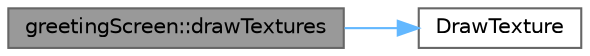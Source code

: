 digraph "greetingScreen::drawTextures"
{
 // INTERACTIVE_SVG=YES
 // LATEX_PDF_SIZE
  bgcolor="transparent";
  edge [fontname=Helvetica,fontsize=10,labelfontname=Helvetica,labelfontsize=10];
  node [fontname=Helvetica,fontsize=10,shape=box,height=0.2,width=0.4];
  rankdir="LR";
  Node1 [label="greetingScreen::drawTextures",height=0.2,width=0.4,color="gray40", fillcolor="grey60", style="filled", fontcolor="black",tooltip=" "];
  Node1 -> Node2 [color="steelblue1",style="solid"];
  Node2 [label="DrawTexture",height=0.2,width=0.4,color="grey40", fillcolor="white", style="filled",URL="$raylib_8h.html#ae2cc02465823b1b9c6addf67163c0e11",tooltip=" "];
}
